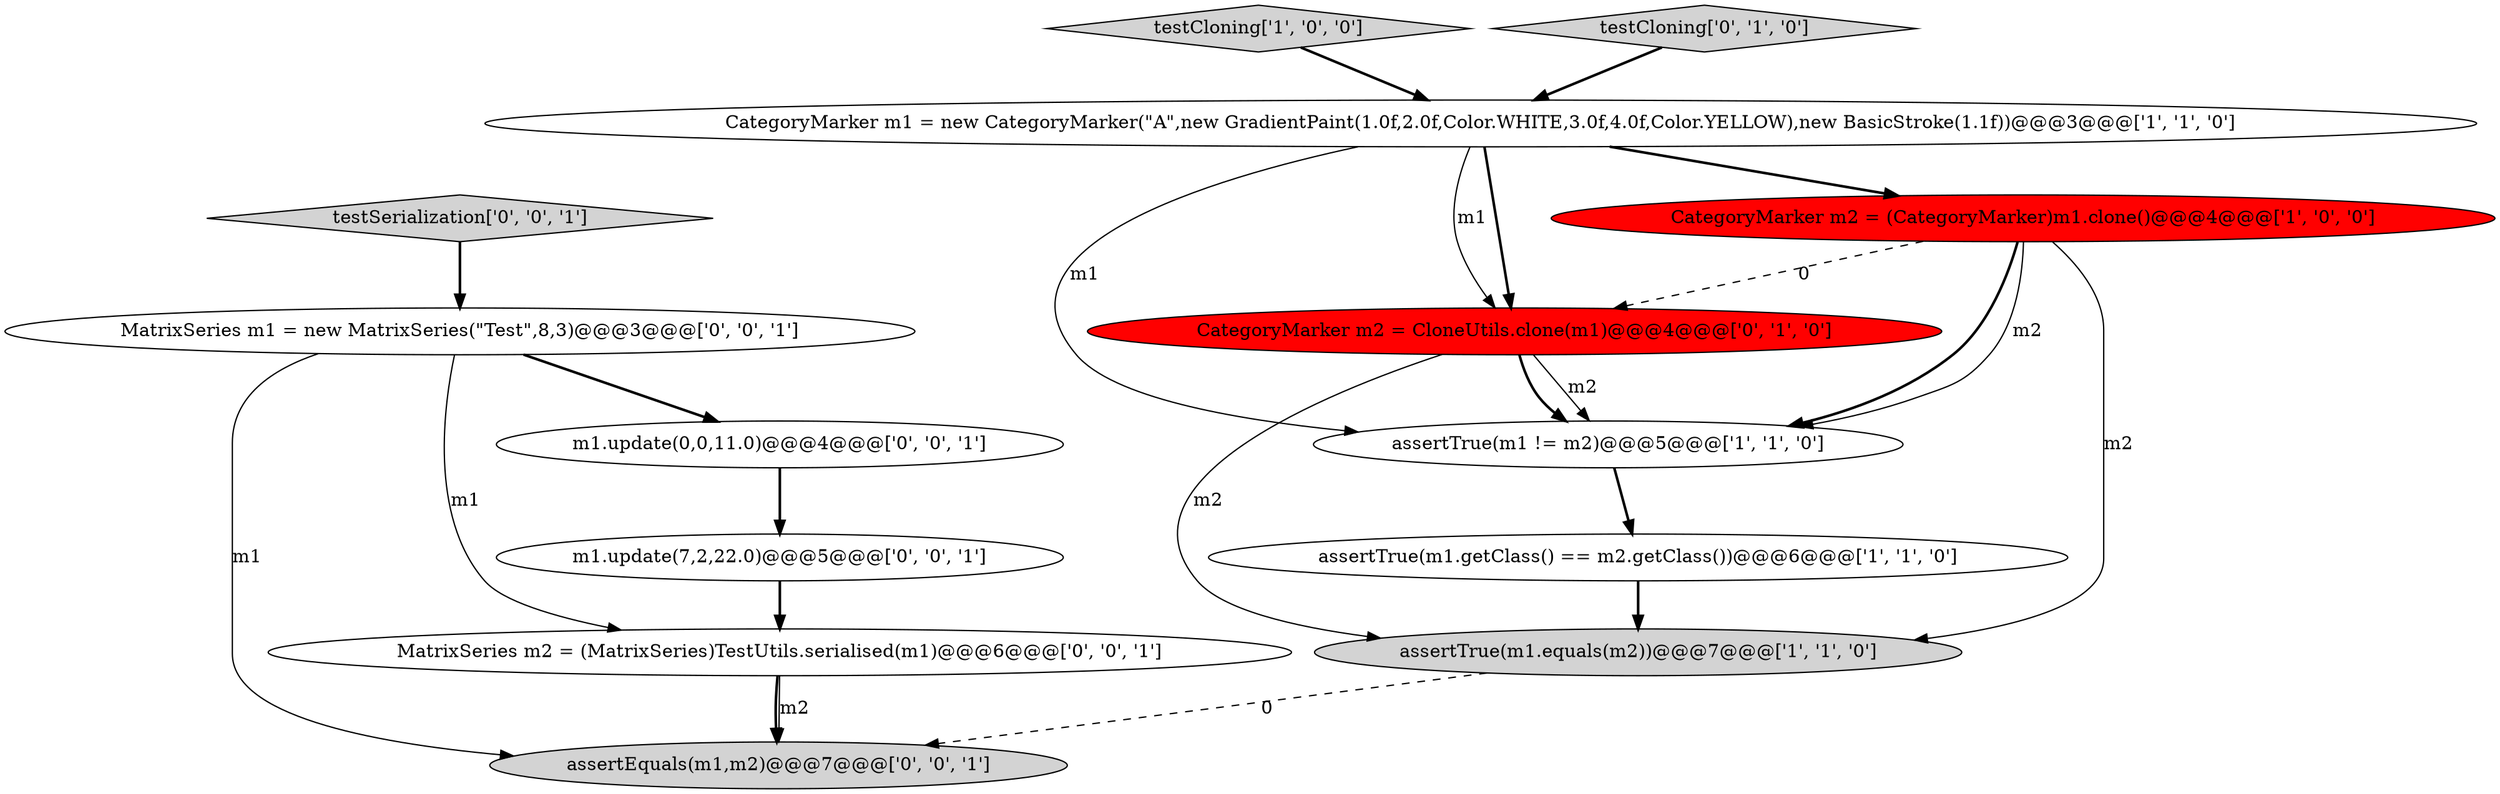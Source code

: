 digraph {
5 [style = filled, label = "testCloning['1', '0', '0']", fillcolor = lightgray, shape = diamond image = "AAA0AAABBB1BBB"];
3 [style = filled, label = "assertTrue(m1 != m2)@@@5@@@['1', '1', '0']", fillcolor = white, shape = ellipse image = "AAA0AAABBB1BBB"];
6 [style = filled, label = "CategoryMarker m2 = CloneUtils.clone(m1)@@@4@@@['0', '1', '0']", fillcolor = red, shape = ellipse image = "AAA1AAABBB2BBB"];
9 [style = filled, label = "MatrixSeries m2 = (MatrixSeries)TestUtils.serialised(m1)@@@6@@@['0', '0', '1']", fillcolor = white, shape = ellipse image = "AAA0AAABBB3BBB"];
13 [style = filled, label = "MatrixSeries m1 = new MatrixSeries(\"Test\",8,3)@@@3@@@['0', '0', '1']", fillcolor = white, shape = ellipse image = "AAA0AAABBB3BBB"];
8 [style = filled, label = "m1.update(0,0,11.0)@@@4@@@['0', '0', '1']", fillcolor = white, shape = ellipse image = "AAA0AAABBB3BBB"];
0 [style = filled, label = "CategoryMarker m1 = new CategoryMarker(\"A\",new GradientPaint(1.0f,2.0f,Color.WHITE,3.0f,4.0f,Color.YELLOW),new BasicStroke(1.1f))@@@3@@@['1', '1', '0']", fillcolor = white, shape = ellipse image = "AAA0AAABBB1BBB"];
10 [style = filled, label = "testSerialization['0', '0', '1']", fillcolor = lightgray, shape = diamond image = "AAA0AAABBB3BBB"];
2 [style = filled, label = "CategoryMarker m2 = (CategoryMarker)m1.clone()@@@4@@@['1', '0', '0']", fillcolor = red, shape = ellipse image = "AAA1AAABBB1BBB"];
12 [style = filled, label = "m1.update(7,2,22.0)@@@5@@@['0', '0', '1']", fillcolor = white, shape = ellipse image = "AAA0AAABBB3BBB"];
4 [style = filled, label = "assertTrue(m1.equals(m2))@@@7@@@['1', '1', '0']", fillcolor = lightgray, shape = ellipse image = "AAA0AAABBB1BBB"];
11 [style = filled, label = "assertEquals(m1,m2)@@@7@@@['0', '0', '1']", fillcolor = lightgray, shape = ellipse image = "AAA0AAABBB3BBB"];
7 [style = filled, label = "testCloning['0', '1', '0']", fillcolor = lightgray, shape = diamond image = "AAA0AAABBB2BBB"];
1 [style = filled, label = "assertTrue(m1.getClass() == m2.getClass())@@@6@@@['1', '1', '0']", fillcolor = white, shape = ellipse image = "AAA0AAABBB1BBB"];
6->3 [style = bold, label=""];
1->4 [style = bold, label=""];
9->11 [style = solid, label="m2"];
9->11 [style = bold, label=""];
3->1 [style = bold, label=""];
0->6 [style = bold, label=""];
0->6 [style = solid, label="m1"];
2->3 [style = bold, label=""];
0->2 [style = bold, label=""];
7->0 [style = bold, label=""];
6->4 [style = solid, label="m2"];
12->9 [style = bold, label=""];
2->4 [style = solid, label="m2"];
0->3 [style = solid, label="m1"];
13->9 [style = solid, label="m1"];
5->0 [style = bold, label=""];
10->13 [style = bold, label=""];
2->3 [style = solid, label="m2"];
2->6 [style = dashed, label="0"];
6->3 [style = solid, label="m2"];
4->11 [style = dashed, label="0"];
13->8 [style = bold, label=""];
8->12 [style = bold, label=""];
13->11 [style = solid, label="m1"];
}
